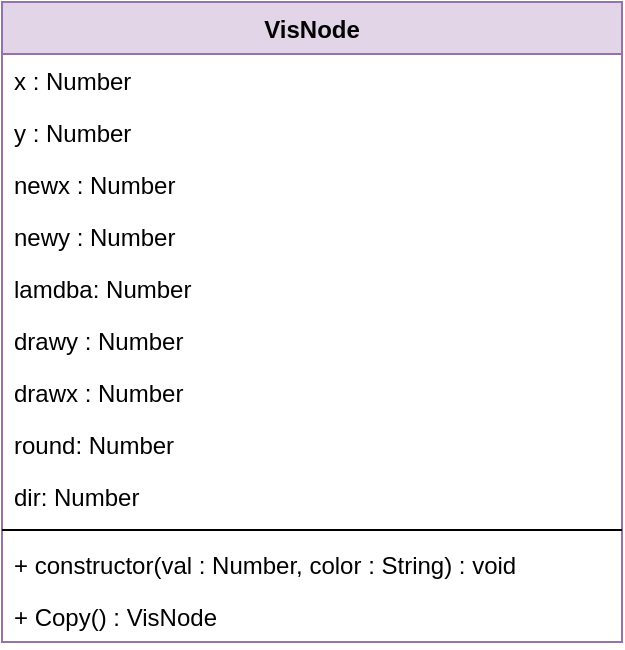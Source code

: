 <mxfile pages="3">
    <diagram id="LW04lC6fbis4yoTu5XnE" name="VisNode">
        <mxGraphModel dx="433" dy="910" grid="1" gridSize="10" guides="1" tooltips="1" connect="1" arrows="1" fold="1" page="1" pageScale="1" pageWidth="827" pageHeight="1169" math="0" shadow="0">
            <root>
                <mxCell id="nKNUmHIOnN0cSyCz4pJH-0"/>
                <mxCell id="nKNUmHIOnN0cSyCz4pJH-1" parent="nKNUmHIOnN0cSyCz4pJH-0"/>
                <mxCell id="8a8e3VqY4Ii5wSMkJ3Wa-0" value="VisNode" style="swimlane;fontStyle=1;align=center;verticalAlign=top;childLayout=stackLayout;horizontal=1;startSize=26;horizontalStack=0;resizeParent=1;resizeParentMax=0;resizeLast=0;collapsible=1;marginBottom=0;fillColor=#e1d5e7;strokeColor=#9673a6;" vertex="1" parent="nKNUmHIOnN0cSyCz4pJH-1">
                    <mxGeometry x="180" y="130" width="310" height="320" as="geometry"/>
                </mxCell>
                <mxCell id="8a8e3VqY4Ii5wSMkJ3Wa-9" value="x : Number" style="text;align=left;verticalAlign=top;spacingLeft=4;spacingRight=4;overflow=hidden;rotatable=0;points=[[0,0.5],[1,0.5]];portConstraint=eastwest;" vertex="1" parent="8a8e3VqY4Ii5wSMkJ3Wa-0">
                    <mxGeometry y="26" width="310" height="26" as="geometry"/>
                </mxCell>
                <mxCell id="8a8e3VqY4Ii5wSMkJ3Wa-10" value="y : Number" style="text;strokeColor=none;fillColor=none;align=left;verticalAlign=top;spacingLeft=4;spacingRight=4;overflow=hidden;rotatable=0;points=[[0,0.5],[1,0.5]];portConstraint=eastwest;" vertex="1" parent="8a8e3VqY4Ii5wSMkJ3Wa-0">
                    <mxGeometry y="52" width="310" height="26" as="geometry"/>
                </mxCell>
                <mxCell id="8a8e3VqY4Ii5wSMkJ3Wa-11" value="newx : Number" style="text;strokeColor=none;fillColor=none;align=left;verticalAlign=top;spacingLeft=4;spacingRight=4;overflow=hidden;rotatable=0;points=[[0,0.5],[1,0.5]];portConstraint=eastwest;" vertex="1" parent="8a8e3VqY4Ii5wSMkJ3Wa-0">
                    <mxGeometry y="78" width="310" height="26" as="geometry"/>
                </mxCell>
                <mxCell id="8a8e3VqY4Ii5wSMkJ3Wa-12" value="newy : Number" style="text;strokeColor=none;fillColor=none;align=left;verticalAlign=top;spacingLeft=4;spacingRight=4;overflow=hidden;rotatable=0;points=[[0,0.5],[1,0.5]];portConstraint=eastwest;" vertex="1" parent="8a8e3VqY4Ii5wSMkJ3Wa-0">
                    <mxGeometry y="104" width="310" height="26" as="geometry"/>
                </mxCell>
                <mxCell id="8a8e3VqY4Ii5wSMkJ3Wa-15" value="lamdba: Number" style="text;strokeColor=none;fillColor=none;align=left;verticalAlign=top;spacingLeft=4;spacingRight=4;overflow=hidden;rotatable=0;points=[[0,0.5],[1,0.5]];portConstraint=eastwest;" vertex="1" parent="8a8e3VqY4Ii5wSMkJ3Wa-0">
                    <mxGeometry y="130" width="310" height="26" as="geometry"/>
                </mxCell>
                <mxCell id="8a8e3VqY4Ii5wSMkJ3Wa-14" value="drawy : Number" style="text;strokeColor=none;fillColor=none;align=left;verticalAlign=top;spacingLeft=4;spacingRight=4;overflow=hidden;rotatable=0;points=[[0,0.5],[1,0.5]];portConstraint=eastwest;" vertex="1" parent="8a8e3VqY4Ii5wSMkJ3Wa-0">
                    <mxGeometry y="156" width="310" height="26" as="geometry"/>
                </mxCell>
                <mxCell id="8a8e3VqY4Ii5wSMkJ3Wa-13" value="drawx : Number" style="text;strokeColor=none;fillColor=none;align=left;verticalAlign=top;spacingLeft=4;spacingRight=4;overflow=hidden;rotatable=0;points=[[0,0.5],[1,0.5]];portConstraint=eastwest;" vertex="1" parent="8a8e3VqY4Ii5wSMkJ3Wa-0">
                    <mxGeometry y="182" width="310" height="26" as="geometry"/>
                </mxCell>
                <mxCell id="8a8e3VqY4Ii5wSMkJ3Wa-16" value="round: Number" style="text;strokeColor=none;fillColor=none;align=left;verticalAlign=top;spacingLeft=4;spacingRight=4;overflow=hidden;rotatable=0;points=[[0,0.5],[1,0.5]];portConstraint=eastwest;" vertex="1" parent="8a8e3VqY4Ii5wSMkJ3Wa-0">
                    <mxGeometry y="208" width="310" height="26" as="geometry"/>
                </mxCell>
                <mxCell id="8a8e3VqY4Ii5wSMkJ3Wa-17" value="dir: Number" style="text;strokeColor=none;fillColor=none;align=left;verticalAlign=top;spacingLeft=4;spacingRight=4;overflow=hidden;rotatable=0;points=[[0,0.5],[1,0.5]];portConstraint=eastwest;" vertex="1" parent="8a8e3VqY4Ii5wSMkJ3Wa-0">
                    <mxGeometry y="234" width="310" height="26" as="geometry"/>
                </mxCell>
                <mxCell id="8a8e3VqY4Ii5wSMkJ3Wa-2" value="" style="line;strokeWidth=1;fillColor=none;align=left;verticalAlign=middle;spacingTop=-1;spacingLeft=3;spacingRight=3;rotatable=0;labelPosition=right;points=[];portConstraint=eastwest;" vertex="1" parent="8a8e3VqY4Ii5wSMkJ3Wa-0">
                    <mxGeometry y="260" width="310" height="8" as="geometry"/>
                </mxCell>
                <mxCell id="8a8e3VqY4Ii5wSMkJ3Wa-3" value="+ constructor(val : Number, color : String) : void&#10;" style="text;strokeColor=none;fillColor=none;align=left;verticalAlign=top;spacingLeft=4;spacingRight=4;overflow=hidden;rotatable=0;points=[[0,0.5],[1,0.5]];portConstraint=eastwest;" vertex="1" parent="8a8e3VqY4Ii5wSMkJ3Wa-0">
                    <mxGeometry y="268" width="310" height="26" as="geometry"/>
                </mxCell>
                <mxCell id="8a8e3VqY4Ii5wSMkJ3Wa-8" value="+ Copy() : VisNode&#10;" style="text;strokeColor=none;fillColor=none;align=left;verticalAlign=top;spacingLeft=4;spacingRight=4;overflow=hidden;rotatable=0;points=[[0,0.5],[1,0.5]];portConstraint=eastwest;" vertex="1" parent="8a8e3VqY4Ii5wSMkJ3Wa-0">
                    <mxGeometry y="294" width="310" height="26" as="geometry"/>
                </mxCell>
            </root>
        </mxGraphModel>
    </diagram>
    <diagram id="DsQ5KAm2MF1nppkDPVw5" name="Classes">
        <mxGraphModel dx="1184" dy="910" grid="1" gridSize="10" guides="1" tooltips="1" connect="1" arrows="1" fold="1" page="1" pageScale="1" pageWidth="827" pageHeight="1169" math="0" shadow="0">
            <root>
                <mxCell id="0"/>
                <mxCell id="1" parent="0"/>
                <mxCell id="2lKy3ovgWCepzrDPhpKE-49" style="edgeStyle=orthogonalEdgeStyle;rounded=0;orthogonalLoop=1;jettySize=auto;html=1;entryX=0.429;entryY=0;entryDx=0;entryDy=0;entryPerimeter=0;startArrow=none;startFill=0;" parent="1" source="2lKy3ovgWCepzrDPhpKE-1" target="2lKy3ovgWCepzrDPhpKE-34" edge="1">
                    <mxGeometry relative="1" as="geometry"/>
                </mxCell>
                <mxCell id="2lKy3ovgWCepzrDPhpKE-1" value="TreeUI" style="swimlane;fontStyle=0;childLayout=stackLayout;horizontal=1;startSize=26;fillColor=#d5e8d4;horizontalStack=0;resizeParent=1;resizeParentMax=0;resizeLast=0;collapsible=1;marginBottom=0;strokeColor=#82b366;" parent="1" vertex="1">
                    <mxGeometry x="80" y="110" width="140" height="96" as="geometry"/>
                </mxCell>
                <mxCell id="2lKy3ovgWCepzrDPhpKE-7" value="+ treeVisualizer: &#10;&#10;TreeVisualizer" style="text;strokeColor=none;fillColor=none;align=left;verticalAlign=top;spacingLeft=4;spacingRight=4;overflow=hidden;rotatable=0;points=[[0,0.5],[1,0.5]];portConstraint=eastwest;" parent="2lKy3ovgWCepzrDPhpKE-1" vertex="1">
                    <mxGeometry y="26" width="140" height="44" as="geometry"/>
                </mxCell>
                <mxCell id="2lKy3ovgWCepzrDPhpKE-3" value="others.." style="text;strokeColor=none;fillColor=none;align=left;verticalAlign=top;spacingLeft=4;spacingRight=4;overflow=hidden;rotatable=0;points=[[0,0.5],[1,0.5]];portConstraint=eastwest;" parent="2lKy3ovgWCepzrDPhpKE-1" vertex="1">
                    <mxGeometry y="70" width="140" height="26" as="geometry"/>
                </mxCell>
                <mxCell id="2lKy3ovgWCepzrDPhpKE-39" style="edgeStyle=orthogonalEdgeStyle;rounded=0;orthogonalLoop=1;jettySize=auto;html=1;" parent="1" source="2lKy3ovgWCepzrDPhpKE-10" target="2lKy3ovgWCepzrDPhpKE-7" edge="1">
                    <mxGeometry relative="1" as="geometry"/>
                </mxCell>
                <mxCell id="2lKy3ovgWCepzrDPhpKE-10" value="TreeVisualizer" style="swimlane;fontStyle=0;childLayout=stackLayout;horizontal=1;startSize=26;fillColor=#dae8fc;horizontalStack=0;resizeParent=1;resizeParentMax=0;resizeLast=0;collapsible=1;marginBottom=0;strokeColor=#6c8ebf;" parent="1" vertex="1">
                    <mxGeometry x="260" y="110" width="140" height="104" as="geometry"/>
                </mxCell>
                <mxCell id="2lKy3ovgWCepzrDPhpKE-11" value="+ tree: VisRBTree" style="text;strokeColor=none;fillColor=none;align=left;verticalAlign=top;spacingLeft=4;spacingRight=4;overflow=hidden;rotatable=0;points=[[0,0.5],[1,0.5]];portConstraint=eastwest;" parent="2lKy3ovgWCepzrDPhpKE-10" vertex="1">
                    <mxGeometry y="26" width="140" height="26" as="geometry"/>
                </mxCell>
                <mxCell id="2lKy3ovgWCepzrDPhpKE-59" value="+ vistree: VisRBTree" style="text;strokeColor=none;fillColor=none;align=left;verticalAlign=top;spacingLeft=4;spacingRight=4;overflow=hidden;rotatable=0;points=[[0,0.5],[1,0.5]];portConstraint=eastwest;" parent="2lKy3ovgWCepzrDPhpKE-10" vertex="1">
                    <mxGeometry y="52" width="140" height="26" as="geometry"/>
                </mxCell>
                <mxCell id="2lKy3ovgWCepzrDPhpKE-12" value="others.." style="text;strokeColor=none;fillColor=none;align=left;verticalAlign=top;spacingLeft=4;spacingRight=4;overflow=hidden;rotatable=0;points=[[0,0.5],[1,0.5]];portConstraint=eastwest;" parent="2lKy3ovgWCepzrDPhpKE-10" vertex="1">
                    <mxGeometry y="78" width="140" height="26" as="geometry"/>
                </mxCell>
                <mxCell id="2lKy3ovgWCepzrDPhpKE-40" style="edgeStyle=orthogonalEdgeStyle;rounded=0;orthogonalLoop=1;jettySize=auto;html=1;entryX=1;entryY=0.5;entryDx=0;entryDy=0;" parent="1" source="2lKy3ovgWCepzrDPhpKE-13" target="2lKy3ovgWCepzrDPhpKE-10" edge="1">
                    <mxGeometry relative="1" as="geometry"/>
                </mxCell>
                <mxCell id="2lKy3ovgWCepzrDPhpKE-13" value="VisRBTree" style="swimlane;fontStyle=0;childLayout=stackLayout;horizontal=1;startSize=26;fillColor=#dae8fc;horizontalStack=0;resizeParent=1;resizeParentMax=0;resizeLast=0;collapsible=1;marginBottom=0;strokeColor=#6c8ebf;" parent="1" vertex="1">
                    <mxGeometry x="430" y="110" width="140" height="78" as="geometry"/>
                </mxCell>
                <mxCell id="2lKy3ovgWCepzrDPhpKE-14" value="+ root: VisNode" style="text;strokeColor=none;fillColor=none;align=left;verticalAlign=top;spacingLeft=4;spacingRight=4;overflow=hidden;rotatable=0;points=[[0,0.5],[1,0.5]];portConstraint=eastwest;" parent="2lKy3ovgWCepzrDPhpKE-13" vertex="1">
                    <mxGeometry y="26" width="140" height="26" as="geometry"/>
                </mxCell>
                <mxCell id="2lKy3ovgWCepzrDPhpKE-15" value="others.." style="text;strokeColor=none;fillColor=none;align=left;verticalAlign=top;spacingLeft=4;spacingRight=4;overflow=hidden;rotatable=0;points=[[0,0.5],[1,0.5]];portConstraint=eastwest;" parent="2lKy3ovgWCepzrDPhpKE-13" vertex="1">
                    <mxGeometry y="52" width="140" height="26" as="geometry"/>
                </mxCell>
                <mxCell id="2lKy3ovgWCepzrDPhpKE-43" style="edgeStyle=orthogonalEdgeStyle;rounded=0;orthogonalLoop=1;jettySize=auto;html=1;entryX=0.75;entryY=1;entryDx=0;entryDy=0;startArrow=none;startFill=0;" parent="1" source="2lKy3ovgWCepzrDPhpKE-16" target="2lKy3ovgWCepzrDPhpKE-13" edge="1">
                    <mxGeometry relative="1" as="geometry"/>
                </mxCell>
                <mxCell id="2lKy3ovgWCepzrDPhpKE-16" value="VisNode" style="swimlane;fontStyle=0;childLayout=stackLayout;horizontal=1;startSize=26;fillColor=#e1d5e7;horizontalStack=0;resizeParent=1;resizeParentMax=0;resizeLast=0;collapsible=1;marginBottom=0;strokeColor=#9673a6;" parent="1" vertex="1">
                    <mxGeometry x="620" y="182" width="140" height="52" as="geometry"/>
                </mxCell>
                <mxCell id="2lKy3ovgWCepzrDPhpKE-18" value="others.." style="text;strokeColor=none;fillColor=none;align=left;verticalAlign=top;spacingLeft=4;spacingRight=4;overflow=hidden;rotatable=0;points=[[0,0.5],[1,0.5]];portConstraint=eastwest;" parent="2lKy3ovgWCepzrDPhpKE-16" vertex="1">
                    <mxGeometry y="26" width="140" height="26" as="geometry"/>
                </mxCell>
                <mxCell id="2lKy3ovgWCepzrDPhpKE-46" style="edgeStyle=orthogonalEdgeStyle;rounded=0;orthogonalLoop=1;jettySize=auto;html=1;entryX=0.5;entryY=0;entryDx=0;entryDy=0;startArrow=none;startFill=0;" parent="1" source="2lKy3ovgWCepzrDPhpKE-19" target="2lKy3ovgWCepzrDPhpKE-25" edge="1">
                    <mxGeometry relative="1" as="geometry"/>
                </mxCell>
                <mxCell id="2lKy3ovgWCepzrDPhpKE-19" value="RBTree" style="swimlane;fontStyle=0;childLayout=stackLayout;horizontal=1;startSize=26;fillColor=#e1d5e7;horizontalStack=0;resizeParent=1;resizeParentMax=0;resizeLast=0;collapsible=1;marginBottom=0;strokeColor=#9673a6;" parent="1" vertex="1">
                    <mxGeometry x="430" y="260" width="140" height="78" as="geometry"/>
                </mxCell>
                <mxCell id="2lKy3ovgWCepzrDPhpKE-20" value="+ root : RBNode" style="text;strokeColor=none;fillColor=none;align=left;verticalAlign=top;spacingLeft=4;spacingRight=4;overflow=hidden;rotatable=0;points=[[0,0.5],[1,0.5]];portConstraint=eastwest;" parent="2lKy3ovgWCepzrDPhpKE-19" vertex="1">
                    <mxGeometry y="26" width="140" height="26" as="geometry"/>
                </mxCell>
                <mxCell id="2lKy3ovgWCepzrDPhpKE-21" value="others.." style="text;strokeColor=none;fillColor=none;align=left;verticalAlign=top;spacingLeft=4;spacingRight=4;overflow=hidden;rotatable=0;points=[[0,0.5],[1,0.5]];portConstraint=eastwest;" parent="2lKy3ovgWCepzrDPhpKE-19" vertex="1">
                    <mxGeometry y="52" width="140" height="26" as="geometry"/>
                </mxCell>
                <mxCell id="2lKy3ovgWCepzrDPhpKE-45" style="edgeStyle=orthogonalEdgeStyle;rounded=0;orthogonalLoop=1;jettySize=auto;html=1;entryX=1;entryY=0.5;entryDx=0;entryDy=0;startArrow=none;startFill=0;" parent="1" source="2lKy3ovgWCepzrDPhpKE-22" target="2lKy3ovgWCepzrDPhpKE-21" edge="1">
                    <mxGeometry relative="1" as="geometry"/>
                </mxCell>
                <mxCell id="2lKy3ovgWCepzrDPhpKE-22" value="RBNode" style="swimlane;fontStyle=0;childLayout=stackLayout;horizontal=1;startSize=26;fillColor=#e1d5e7;horizontalStack=0;resizeParent=1;resizeParentMax=0;resizeLast=0;collapsible=1;marginBottom=0;strokeColor=#9673a6;" parent="1" vertex="1">
                    <mxGeometry x="620" y="338" width="140" height="52" as="geometry"/>
                </mxCell>
                <mxCell id="2lKy3ovgWCepzrDPhpKE-24" value="others.." style="text;strokeColor=none;fillColor=none;align=left;verticalAlign=top;spacingLeft=4;spacingRight=4;overflow=hidden;rotatable=0;points=[[0,0.5],[1,0.5]];portConstraint=eastwest;" parent="2lKy3ovgWCepzrDPhpKE-22" vertex="1">
                    <mxGeometry y="26" width="140" height="26" as="geometry"/>
                </mxCell>
                <mxCell id="2lKy3ovgWCepzrDPhpKE-25" value="DiagramTree" style="swimlane;fontStyle=0;childLayout=stackLayout;horizontal=1;startSize=26;fillColor=#dae8fc;horizontalStack=0;resizeParent=1;resizeParentMax=0;resizeLast=0;collapsible=1;marginBottom=0;strokeColor=#6c8ebf;" parent="1" vertex="1">
                    <mxGeometry x="430" y="390" width="140" height="78" as="geometry"/>
                </mxCell>
                <mxCell id="2lKy3ovgWCepzrDPhpKE-26" value="+ field: type" style="text;strokeColor=none;fillColor=none;align=left;verticalAlign=top;spacingLeft=4;spacingRight=4;overflow=hidden;rotatable=0;points=[[0,0.5],[1,0.5]];portConstraint=eastwest;" parent="2lKy3ovgWCepzrDPhpKE-25" vertex="1">
                    <mxGeometry y="26" width="140" height="26" as="geometry"/>
                </mxCell>
                <mxCell id="2lKy3ovgWCepzrDPhpKE-27" value="others.." style="text;strokeColor=none;fillColor=none;align=left;verticalAlign=top;spacingLeft=4;spacingRight=4;overflow=hidden;rotatable=0;points=[[0,0.5],[1,0.5]];portConstraint=eastwest;" parent="2lKy3ovgWCepzrDPhpKE-25" vertex="1">
                    <mxGeometry y="52" width="140" height="26" as="geometry"/>
                </mxCell>
                <mxCell id="2lKy3ovgWCepzrDPhpKE-42" style="edgeStyle=orthogonalEdgeStyle;rounded=0;orthogonalLoop=1;jettySize=auto;html=1;entryX=1;entryY=0.5;entryDx=0;entryDy=0;startArrow=none;startFill=0;" parent="1" source="2lKy3ovgWCepzrDPhpKE-28" target="2lKy3ovgWCepzrDPhpKE-14" edge="1">
                    <mxGeometry relative="1" as="geometry"/>
                </mxCell>
                <mxCell id="2lKy3ovgWCepzrDPhpKE-28" value="VisElement" style="swimlane;fontStyle=0;childLayout=stackLayout;horizontal=1;startSize=26;fillColor=#e1d5e7;horizontalStack=0;resizeParent=1;resizeParentMax=0;resizeLast=0;collapsible=1;marginBottom=0;strokeColor=#9673a6;" parent="1" vertex="1">
                    <mxGeometry x="620" y="110" width="140" height="52" as="geometry"/>
                </mxCell>
                <mxCell id="2lKy3ovgWCepzrDPhpKE-30" value="others.." style="text;strokeColor=none;fillColor=none;align=left;verticalAlign=top;spacingLeft=4;spacingRight=4;overflow=hidden;rotatable=0;points=[[0,0.5],[1,0.5]];portConstraint=eastwest;" parent="2lKy3ovgWCepzrDPhpKE-28" vertex="1">
                    <mxGeometry y="26" width="140" height="26" as="geometry"/>
                </mxCell>
                <mxCell id="2lKy3ovgWCepzrDPhpKE-57" style="edgeStyle=orthogonalEdgeStyle;rounded=0;orthogonalLoop=1;jettySize=auto;html=1;entryX=0.5;entryY=0;entryDx=0;entryDy=0;startArrow=none;startFill=0;" parent="1" source="2lKy3ovgWCepzrDPhpKE-31" target="2lKy3ovgWCepzrDPhpKE-38" edge="1">
                    <mxGeometry relative="1" as="geometry"/>
                </mxCell>
                <mxCell id="2lKy3ovgWCepzrDPhpKE-31" value="sketchDiagram.js" style="swimlane;fontStyle=0;childLayout=stackLayout;horizontal=1;startSize=26;fillColor=#fff2cc;horizontalStack=0;resizeParent=1;resizeParentMax=0;resizeLast=0;collapsible=1;marginBottom=0;strokeColor=#d6b656;" parent="1" vertex="1">
                    <mxGeometry x="260" y="390" width="140" height="52" as="geometry"/>
                </mxCell>
                <mxCell id="2lKy3ovgWCepzrDPhpKE-32" value="setup()" style="text;strokeColor=none;fillColor=none;align=left;verticalAlign=top;spacingLeft=4;spacingRight=4;overflow=hidden;rotatable=0;points=[[0,0.5],[1,0.5]];portConstraint=eastwest;" parent="2lKy3ovgWCepzrDPhpKE-31" vertex="1">
                    <mxGeometry y="26" width="140" height="26" as="geometry"/>
                </mxCell>
                <mxCell id="2lKy3ovgWCepzrDPhpKE-56" style="edgeStyle=orthogonalEdgeStyle;rounded=0;orthogonalLoop=1;jettySize=auto;html=1;entryX=0.5;entryY=0;entryDx=0;entryDy=0;startArrow=none;startFill=0;" parent="1" source="2lKy3ovgWCepzrDPhpKE-34" target="2lKy3ovgWCepzrDPhpKE-37" edge="1">
                    <mxGeometry relative="1" as="geometry"/>
                </mxCell>
                <mxCell id="2lKy3ovgWCepzrDPhpKE-34" value="sketch.js" style="swimlane;fontStyle=0;childLayout=stackLayout;horizontal=1;startSize=26;fillColor=#fff2cc;horizontalStack=0;resizeParent=1;resizeParentMax=0;resizeLast=0;collapsible=1;marginBottom=0;strokeColor=#d6b656;" parent="1" vertex="1">
                    <mxGeometry x="90" y="250" width="140" height="78" as="geometry"/>
                </mxCell>
                <mxCell id="2lKy3ovgWCepzrDPhpKE-35" value="setup()" style="text;strokeColor=none;fillColor=none;align=left;verticalAlign=top;spacingLeft=4;spacingRight=4;overflow=hidden;rotatable=0;points=[[0,0.5],[1,0.5]];portConstraint=eastwest;" parent="2lKy3ovgWCepzrDPhpKE-34" vertex="1">
                    <mxGeometry y="26" width="140" height="26" as="geometry"/>
                </mxCell>
                <mxCell id="2lKy3ovgWCepzrDPhpKE-36" value="draw()" style="text;strokeColor=none;fillColor=none;align=left;verticalAlign=top;spacingLeft=4;spacingRight=4;overflow=hidden;rotatable=0;points=[[0,0.5],[1,0.5]];portConstraint=eastwest;" parent="2lKy3ovgWCepzrDPhpKE-34" vertex="1">
                    <mxGeometry y="52" width="140" height="26" as="geometry"/>
                </mxCell>
                <mxCell id="2lKy3ovgWCepzrDPhpKE-37" value="index.html" style="html=1;fillColor=#f8cecc;strokeColor=#b85450;" parent="1" vertex="1">
                    <mxGeometry x="90" y="360" width="140" height="50" as="geometry"/>
                </mxCell>
                <mxCell id="2lKy3ovgWCepzrDPhpKE-38" value="diagram.html" style="html=1;fillColor=#f8cecc;strokeColor=#b85450;" parent="1" vertex="1">
                    <mxGeometry x="260" y="490" width="140" height="50" as="geometry"/>
                </mxCell>
                <mxCell id="2lKy3ovgWCepzrDPhpKE-47" style="edgeStyle=orthogonalEdgeStyle;rounded=0;orthogonalLoop=1;jettySize=auto;html=1;entryX=1;entryY=0.25;entryDx=0;entryDy=0;startArrow=none;startFill=0;" parent="1" source="2lKy3ovgWCepzrDPhpKE-26" target="2lKy3ovgWCepzrDPhpKE-31" edge="1">
                    <mxGeometry relative="1" as="geometry"/>
                </mxCell>
                <mxCell id="2lKy3ovgWCepzrDPhpKE-55" style="edgeStyle=orthogonalEdgeStyle;rounded=0;orthogonalLoop=1;jettySize=auto;html=1;startArrow=none;startFill=0;" parent="1" source="2lKy3ovgWCepzrDPhpKE-51" edge="1">
                    <mxGeometry relative="1" as="geometry">
                        <mxPoint x="220" y="184" as="targetPoint"/>
                        <Array as="points">
                            <mxPoint x="240" y="289"/>
                            <mxPoint x="240" y="184"/>
                        </Array>
                    </mxGeometry>
                </mxCell>
                <mxCell id="2lKy3ovgWCepzrDPhpKE-51" value="Tester" style="swimlane;fontStyle=0;childLayout=stackLayout;horizontal=1;startSize=26;fillColor=#ffe6cc;horizontalStack=0;resizeParent=1;resizeParentMax=0;resizeLast=0;collapsible=1;marginBottom=0;strokeColor=#d79b00;" parent="1" vertex="1">
                    <mxGeometry x="275" y="244" width="110" height="90" as="geometry"/>
                </mxCell>
                <mxCell id="2lKy3ovgWCepzrDPhpKE-60" value="Extends" style="endArrow=block;endSize=16;endFill=0;html=1;exitX=0.5;exitY=0;exitDx=0;exitDy=0;" parent="1" source="2lKy3ovgWCepzrDPhpKE-22" target="2lKy3ovgWCepzrDPhpKE-18" edge="1">
                    <mxGeometry width="160" relative="1" as="geometry">
                        <mxPoint x="686" y="330" as="sourcePoint"/>
                        <mxPoint x="770" y="460" as="targetPoint"/>
                    </mxGeometry>
                </mxCell>
                <mxCell id="2lKy3ovgWCepzrDPhpKE-61" value="Extends" style="endArrow=block;endSize=16;endFill=0;html=1;exitX=0.5;exitY=0;exitDx=0;exitDy=0;" parent="1" source="2lKy3ovgWCepzrDPhpKE-19" edge="1">
                    <mxGeometry width="160" relative="1" as="geometry">
                        <mxPoint x="510" y="240" as="sourcePoint"/>
                        <mxPoint x="499.5" y="188" as="targetPoint"/>
                    </mxGeometry>
                </mxCell>
            </root>
        </mxGraphModel>
    </diagram>
    <diagram id="FxLO4EYUs6buga8EPF6b" name="RBTree">
        &#xa;        &#xa;&#xa;
        <mxGraphModel dx="425" dy="899" grid="1" gridSize="10" guides="1" tooltips="1" connect="1" arrows="1" fold="1" page="1" pageScale="1" pageWidth="827" pageHeight="1169" math="0" shadow="0">
            &#xa;            &#xa;&#xa;
            <root>
                &#xa;                &#xa;&#xa;
                <mxCell id="03L67FYeV3gO628BtxWk-0"/>
                &#xa;                &#xa;&#xa;
                <mxCell id="03L67FYeV3gO628BtxWk-1" parent="03L67FYeV3gO628BtxWk-0"/>
                &#xa;                &#xa;&#xa;
                <mxCell id="LjS0itBTFE6gZPtvTSfW-0" value="RBTree" style="swimlane;fontStyle=1;align=center;verticalAlign=top;childLayout=stackLayout;horizontal=1;startSize=26;horizontalStack=0;resizeParent=1;resizeParentMax=0;resizeLast=0;collapsible=1;marginBottom=0;fillColor=#e1d5e7;strokeColor=#9673a6;" vertex="1" parent="03L67FYeV3gO628BtxWk-1">
                    &#xa;                    &#xa;&#xa;
                    <mxGeometry x="259" y="40" width="310" height="346" as="geometry"/>
                    &#xa;                    &#xa;&#xa;
                </mxCell>
                &#xa;                &#xa;&#xa;
                <mxCell id="LjS0itBTFE6gZPtvTSfW-1" value="+ root: RBNode" style="text;strokeColor=none;fillColor=none;align=left;verticalAlign=top;spacingLeft=4;spacingRight=4;overflow=hidden;rotatable=0;points=[[0,0.5],[1,0.5]];portConstraint=eastwest;" vertex="1" parent="LjS0itBTFE6gZPtvTSfW-0">
                    &#xa;                    &#xa;&#xa;
                    <mxGeometry y="26" width="310" height="26" as="geometry"/>
                    &#xa;                    &#xa;&#xa;
                </mxCell>
                &#xa;                &#xa;&#xa;
                <mxCell id="LjS0itBTFE6gZPtvTSfW-2" value="+ nil: RBNode" style="text;strokeColor=none;fillColor=none;align=left;verticalAlign=top;spacingLeft=4;spacingRight=4;overflow=hidden;rotatable=0;points=[[0,0.5],[1,0.5]];portConstraint=eastwest;" vertex="1" parent="LjS0itBTFE6gZPtvTSfW-0">
                    &#xa;                    &#xa;&#xa;
                    <mxGeometry y="52" width="310" height="26" as="geometry"/>
                    &#xa;                    &#xa;&#xa;
                </mxCell>
                &#xa;                &#xa;&#xa;
                <mxCell id="LjS0itBTFE6gZPtvTSfW-6" value="" style="line;strokeWidth=1;fillColor=none;align=left;verticalAlign=middle;spacingTop=-1;spacingLeft=3;spacingRight=3;rotatable=0;labelPosition=right;points=[];portConstraint=eastwest;" vertex="1" parent="LjS0itBTFE6gZPtvTSfW-0">
                    &#xa;                    &#xa;&#xa;
                    <mxGeometry y="78" width="310" height="8" as="geometry"/>
                    &#xa;                    &#xa;&#xa;
                </mxCell>
                &#xa;                &#xa;&#xa;
                <mxCell id="LjS0itBTFE6gZPtvTSfW-7" value="+ constructor(val : Number, color : String) : void&#10;" style="text;strokeColor=none;fillColor=none;align=left;verticalAlign=top;spacingLeft=4;spacingRight=4;overflow=hidden;rotatable=0;points=[[0,0.5],[1,0.5]];portConstraint=eastwest;" vertex="1" parent="LjS0itBTFE6gZPtvTSfW-0">
                    &#xa;                    &#xa;&#xa;
                    <mxGeometry y="86" width="310" height="26" as="geometry"/>
                    &#xa;                    &#xa;&#xa;
                </mxCell>
                &#xa;                &#xa;&#xa;
                <mxCell id="LjS0itBTFE6gZPtvTSfW-8" value="+ addValue(val : Number) : void" style="text;strokeColor=none;fillColor=none;align=left;verticalAlign=top;spacingLeft=4;spacingRight=4;overflow=hidden;rotatable=0;points=[[0,0.5],[1,0.5]];portConstraint=eastwest;" vertex="1" parent="LjS0itBTFE6gZPtvTSfW-0">
                    &#xa;                    &#xa;&#xa;
                    <mxGeometry y="112" width="310" height="26" as="geometry"/>
                    &#xa;                    &#xa;&#xa;
                </mxCell>
                &#xa;                &#xa;&#xa;
                <mxCell id="LjS0itBTFE6gZPtvTSfW-16" value="+ fixAdd(z : RBNode) : void" style="text;strokeColor=none;fillColor=none;align=left;verticalAlign=top;spacingLeft=4;spacingRight=4;overflow=hidden;rotatable=0;points=[[0,0.5],[1,0.5]];portConstraint=eastwest;" vertex="1" parent="LjS0itBTFE6gZPtvTSfW-0">
                    &#xa;                    &#xa;&#xa;
                    <mxGeometry y="138" width="310" height="26" as="geometry"/>
                    &#xa;                    &#xa;&#xa;
                </mxCell>
                &#xa;                &#xa;&#xa;
                <mxCell id="LjS0itBTFE6gZPtvTSfW-10" value="+ delValue(x :  Number) : void" style="text;strokeColor=none;fillColor=none;align=left;verticalAlign=top;spacingLeft=4;spacingRight=4;overflow=hidden;rotatable=0;points=[[0,0.5],[1,0.5]];portConstraint=eastwest;" vertex="1" parent="LjS0itBTFE6gZPtvTSfW-0">
                    &#xa;                    &#xa;&#xa;
                    <mxGeometry y="164" width="310" height="26" as="geometry"/>
                    &#xa;                    &#xa;&#xa;
                </mxCell>
                &#xa;                &#xa;&#xa;
                <mxCell id="LjS0itBTFE6gZPtvTSfW-11" value="+ fixDel(x : RBNode) : void" style="text;strokeColor=none;fillColor=none;align=left;verticalAlign=top;spacingLeft=4;spacingRight=4;overflow=hidden;rotatable=0;points=[[0,0.5],[1,0.5]];portConstraint=eastwest;" vertex="1" parent="LjS0itBTFE6gZPtvTSfW-0">
                    &#xa;                    &#xa;&#xa;
                    <mxGeometry y="190" width="310" height="26" as="geometry"/>
                    &#xa;                    &#xa;&#xa;
                </mxCell>
                &#xa;                &#xa;&#xa;
                <mxCell id="LjS0itBTFE6gZPtvTSfW-9" value="+ find(k : Number) : RBNode" style="text;strokeColor=none;fillColor=none;align=left;verticalAlign=top;spacingLeft=4;spacingRight=4;overflow=hidden;rotatable=0;points=[[0,0.5],[1,0.5]];portConstraint=eastwest;" vertex="1" parent="LjS0itBTFE6gZPtvTSfW-0">
                    &#xa;                    &#xa;&#xa;
                    <mxGeometry y="216" width="310" height="26" as="geometry"/>
                    &#xa;                    &#xa;&#xa;
                </mxCell>
                &#xa;                &#xa;&#xa;
                <mxCell id="LjS0itBTFE6gZPtvTSfW-14" value="+ max(node : RBNode ) : RBNode" style="text;strokeColor=none;fillColor=none;align=left;verticalAlign=top;spacingLeft=4;spacingRight=4;overflow=hidden;rotatable=0;points=[[0,0.5],[1,0.5]];portConstraint=eastwest;" vertex="1" parent="LjS0itBTFE6gZPtvTSfW-0">
                    &#xa;                    &#xa;&#xa;
                    <mxGeometry y="242" width="310" height="26" as="geometry"/>
                    &#xa;                    &#xa;&#xa;
                </mxCell>
                &#xa;                &#xa;&#xa;
                <mxCell id="LjS0itBTFE6gZPtvTSfW-12" value="+ min(node : RBNode ) : RBNode" style="text;strokeColor=none;fillColor=none;align=left;verticalAlign=top;spacingLeft=4;spacingRight=4;overflow=hidden;rotatable=0;points=[[0,0.5],[1,0.5]];portConstraint=eastwest;" vertex="1" parent="LjS0itBTFE6gZPtvTSfW-0">
                    &#xa;                    &#xa;&#xa;
                    <mxGeometry y="268" width="310" height="26" as="geometry"/>
                    &#xa;                    &#xa;&#xa;
                </mxCell>
                &#xa;                &#xa;&#xa;
                <mxCell id="LjS0itBTFE6gZPtvTSfW-13" value="+ leftRound(x : RBNode) : void" style="text;strokeColor=none;fillColor=none;align=left;verticalAlign=top;spacingLeft=4;spacingRight=4;overflow=hidden;rotatable=0;points=[[0,0.5],[1,0.5]];portConstraint=eastwest;" vertex="1" parent="LjS0itBTFE6gZPtvTSfW-0">
                    &#xa;                    &#xa;&#xa;
                    <mxGeometry y="294" width="310" height="26" as="geometry"/>
                    &#xa;                    &#xa;&#xa;
                </mxCell>
                &#xa;                &#xa;&#xa;
                <mxCell id="LjS0itBTFE6gZPtvTSfW-15" value="+ rightRound(x: RBNode) : void" style="text;strokeColor=none;fillColor=none;align=left;verticalAlign=top;spacingLeft=4;spacingRight=4;overflow=hidden;rotatable=0;points=[[0,0.5],[1,0.5]];portConstraint=eastwest;" vertex="1" parent="LjS0itBTFE6gZPtvTSfW-0">
                    &#xa;                    &#xa;&#xa;
                    <mxGeometry y="320" width="310" height="26" as="geometry"/>
                    &#xa;                    &#xa;&#xa;
                </mxCell>
                &#xa;                &#xa;&#xa;
            </root>
            &#xa;            &#xa;&#xa;
        </mxGraphModel>
        &#xa;        &#xa;&#xa;
    </diagram>
    <diagram id="GLAkmzAZZVmWoTvU4A4D" name="RBNode">
        <mxGraphModel dx="433" dy="910" grid="1" gridSize="10" guides="1" tooltips="1" connect="1" arrows="1" fold="1" page="1" pageScale="1" pageWidth="827" pageHeight="1169" math="0" shadow="0">
            <root>
                <mxCell id="0BiIPNXTo0_Mqy1-R1Cg-0"/>
                <mxCell id="0BiIPNXTo0_Mqy1-R1Cg-1" parent="0BiIPNXTo0_Mqy1-R1Cg-0"/>
                <mxCell id="op52oXSW2a1RKC0PICUQ-0" value="RBNode" style="swimlane;fontStyle=1;align=center;verticalAlign=top;childLayout=stackLayout;horizontal=1;startSize=26;horizontalStack=0;resizeParent=1;resizeParentMax=0;resizeLast=0;collapsible=1;marginBottom=0;fillColor=#e1d5e7;strokeColor=#9673a6;" parent="0BiIPNXTo0_Mqy1-R1Cg-1" vertex="1">
                    <mxGeometry x="310" y="260" width="310" height="216" as="geometry"/>
                </mxCell>
                <mxCell id="op52oXSW2a1RKC0PICUQ-1" value="+ value : Number" style="text;strokeColor=none;fillColor=none;align=left;verticalAlign=top;spacingLeft=4;spacingRight=4;overflow=hidden;rotatable=0;points=[[0,0.5],[1,0.5]];portConstraint=eastwest;" parent="op52oXSW2a1RKC0PICUQ-0" vertex="1">
                    <mxGeometry y="26" width="310" height="26" as="geometry"/>
                </mxCell>
                <mxCell id="op52oXSW2a1RKC0PICUQ-9" value="+ left: RBNode" style="text;strokeColor=none;fillColor=none;align=left;verticalAlign=top;spacingLeft=4;spacingRight=4;overflow=hidden;rotatable=0;points=[[0,0.5],[1,0.5]];portConstraint=eastwest;" parent="op52oXSW2a1RKC0PICUQ-0" vertex="1">
                    <mxGeometry y="52" width="310" height="26" as="geometry"/>
                </mxCell>
                <mxCell id="op52oXSW2a1RKC0PICUQ-10" value="+ right: RBNode" style="text;strokeColor=none;fillColor=none;align=left;verticalAlign=top;spacingLeft=4;spacingRight=4;overflow=hidden;rotatable=0;points=[[0,0.5],[1,0.5]];portConstraint=eastwest;" parent="op52oXSW2a1RKC0PICUQ-0" vertex="1">
                    <mxGeometry y="78" width="310" height="26" as="geometry"/>
                </mxCell>
                <mxCell id="op52oXSW2a1RKC0PICUQ-11" value="+ parent: RBNode" style="text;strokeColor=none;fillColor=none;align=left;verticalAlign=top;spacingLeft=4;spacingRight=4;overflow=hidden;rotatable=0;points=[[0,0.5],[1,0.5]];portConstraint=eastwest;" parent="op52oXSW2a1RKC0PICUQ-0" vertex="1">
                    <mxGeometry y="104" width="310" height="26" as="geometry"/>
                </mxCell>
                <mxCell id="op52oXSW2a1RKC0PICUQ-12" value="+ color: String" style="text;strokeColor=none;fillColor=none;align=left;verticalAlign=top;spacingLeft=4;spacingRight=4;overflow=hidden;rotatable=0;points=[[0,0.5],[1,0.5]];portConstraint=eastwest;" parent="op52oXSW2a1RKC0PICUQ-0" vertex="1">
                    <mxGeometry y="130" width="310" height="26" as="geometry"/>
                </mxCell>
                <mxCell id="op52oXSW2a1RKC0PICUQ-2" value="" style="line;strokeWidth=1;fillColor=none;align=left;verticalAlign=middle;spacingTop=-1;spacingLeft=3;spacingRight=3;rotatable=0;labelPosition=right;points=[];portConstraint=eastwest;" parent="op52oXSW2a1RKC0PICUQ-0" vertex="1">
                    <mxGeometry y="156" width="310" height="8" as="geometry"/>
                </mxCell>
                <mxCell id="op52oXSW2a1RKC0PICUQ-3" value="+ constructor(val : Number, color : String) : void&#10;" style="text;strokeColor=none;fillColor=none;align=left;verticalAlign=top;spacingLeft=4;spacingRight=4;overflow=hidden;rotatable=0;points=[[0,0.5],[1,0.5]];portConstraint=eastwest;" parent="op52oXSW2a1RKC0PICUQ-0" vertex="1">
                    <mxGeometry y="164" width="310" height="26" as="geometry"/>
                </mxCell>
                <mxCell id="op52oXSW2a1RKC0PICUQ-8" value="+ Copy(nil : RBNode ) : RBNode" style="text;strokeColor=none;fillColor=none;align=left;verticalAlign=top;spacingLeft=4;spacingRight=4;overflow=hidden;rotatable=0;points=[[0,0.5],[1,0.5]];portConstraint=eastwest;" parent="op52oXSW2a1RKC0PICUQ-0" vertex="1">
                    <mxGeometry y="190" width="310" height="26" as="geometry"/>
                </mxCell>
            </root>
        </mxGraphModel>
    </diagram>
    <diagram id="crDY_ERwb8svBG-L3rm8" name="DiagramTree">
        <mxGraphModel dx="433" dy="910" grid="1" gridSize="10" guides="1" tooltips="1" connect="1" arrows="1" fold="1" page="1" pageScale="1" pageWidth="827" pageHeight="1169" math="0" shadow="0">
            <root>
                <mxCell id="VuTsHSE4zJpt8mKYo43f-0"/>
                <mxCell id="VuTsHSE4zJpt8mKYo43f-1" parent="VuTsHSE4zJpt8mKYo43f-0"/>
                <mxCell id="rGUKV7DrS0ruYbYfbCro-13" value="DiagramTree" style="swimlane;fontStyle=1;align=center;verticalAlign=top;childLayout=stackLayout;horizontal=1;startSize=26;horizontalStack=0;resizeParent=1;resizeParentMax=0;resizeLast=0;collapsible=1;marginBottom=0;fillColor=#dae8fc;strokeColor=#6c8ebf;" parent="VuTsHSE4zJpt8mKYo43f-1" vertex="1">
                    <mxGeometry x="120" y="120" width="260" height="216" as="geometry"/>
                </mxCell>
                <mxCell id="rGUKV7DrS0ruYbYfbCro-1" value="+ trees: DiagramTree[]" style="text;strokeColor=none;fillColor=none;align=left;verticalAlign=top;spacingLeft=4;spacingRight=4;overflow=hidden;rotatable=0;points=[[0,0.5],[1,0.5]];portConstraint=eastwest;" parent="rGUKV7DrS0ruYbYfbCro-13" vertex="1">
                    <mxGeometry y="26" width="260" height="26" as="geometry"/>
                </mxCell>
                <mxCell id="rGUKV7DrS0ruYbYfbCro-15" value="" style="line;strokeWidth=1;fillColor=none;align=left;verticalAlign=middle;spacingTop=-1;spacingLeft=3;spacingRight=3;rotatable=0;labelPosition=right;points=[];portConstraint=eastwest;" parent="rGUKV7DrS0ruYbYfbCro-13" vertex="1">
                    <mxGeometry y="52" width="260" height="8" as="geometry"/>
                </mxCell>
                <mxCell id="rGUKV7DrS0ruYbYfbCro-2" value="+ constructor() : void&#10;" style="text;strokeColor=none;fillColor=none;align=left;verticalAlign=top;spacingLeft=4;spacingRight=4;overflow=hidden;rotatable=0;points=[[0,0.5],[1,0.5]];portConstraint=eastwest;" parent="rGUKV7DrS0ruYbYfbCro-13" vertex="1">
                    <mxGeometry y="60" width="260" height="26" as="geometry"/>
                </mxCell>
                <mxCell id="rGUKV7DrS0ruYbYfbCro-3" value="+ addRandomElements(num : Number) : void&#10;" style="text;strokeColor=none;fillColor=none;align=left;verticalAlign=top;spacingLeft=4;spacingRight=4;overflow=hidden;rotatable=0;points=[[0,0.5],[1,0.5]];portConstraint=eastwest;" parent="rGUKV7DrS0ruYbYfbCro-13" vertex="1">
                    <mxGeometry y="86" width="260" height="26" as="geometry"/>
                </mxCell>
                <mxCell id="rGUKV7DrS0ruYbYfbCro-4" value="+ maxDepth(node : RBNode) : Number&#10;" style="text;strokeColor=none;fillColor=none;align=left;verticalAlign=top;spacingLeft=4;spacingRight=4;overflow=hidden;rotatable=0;points=[[0,0.5],[1,0.5]];portConstraint=eastwest;" parent="rGUKV7DrS0ruYbYfbCro-13" vertex="1">
                    <mxGeometry y="112" width="260" height="26" as="geometry"/>
                </mxCell>
                <mxCell id="rGUKV7DrS0ruYbYfbCro-5" value="+ minDepth(node : RBNode):  Number&#10;" style="text;strokeColor=none;fillColor=none;align=left;verticalAlign=top;spacingLeft=4;spacingRight=4;overflow=hidden;rotatable=0;points=[[0,0.5],[1,0.5]];portConstraint=eastwest;" parent="rGUKV7DrS0ruYbYfbCro-13" vertex="1">
                    <mxGeometry y="138" width="260" height="26" as="geometry"/>
                </mxCell>
                <mxCell id="rGUKV7DrS0ruYbYfbCro-7" value="+ blackDepth(node : RBNode): Number&#10;" style="text;strokeColor=none;fillColor=none;align=left;verticalAlign=top;spacingLeft=4;spacingRight=4;overflow=hidden;rotatable=0;points=[[0,0.5],[1,0.5]];portConstraint=eastwest;" parent="rGUKV7DrS0ruYbYfbCro-13" vertex="1">
                    <mxGeometry y="164" width="260" height="26" as="geometry"/>
                </mxCell>
                <mxCell id="rGUKV7DrS0ruYbYfbCro-6" value="+ init() : void&#10;" style="text;strokeColor=none;fillColor=none;align=left;verticalAlign=top;spacingLeft=4;spacingRight=4;overflow=hidden;rotatable=0;points=[[0,0.5],[1,0.5]];portConstraint=eastwest;" parent="rGUKV7DrS0ruYbYfbCro-13" vertex="1">
                    <mxGeometry y="190" width="260" height="26" as="geometry"/>
                </mxCell>
            </root>
        </mxGraphModel>
    </diagram>
</mxfile>